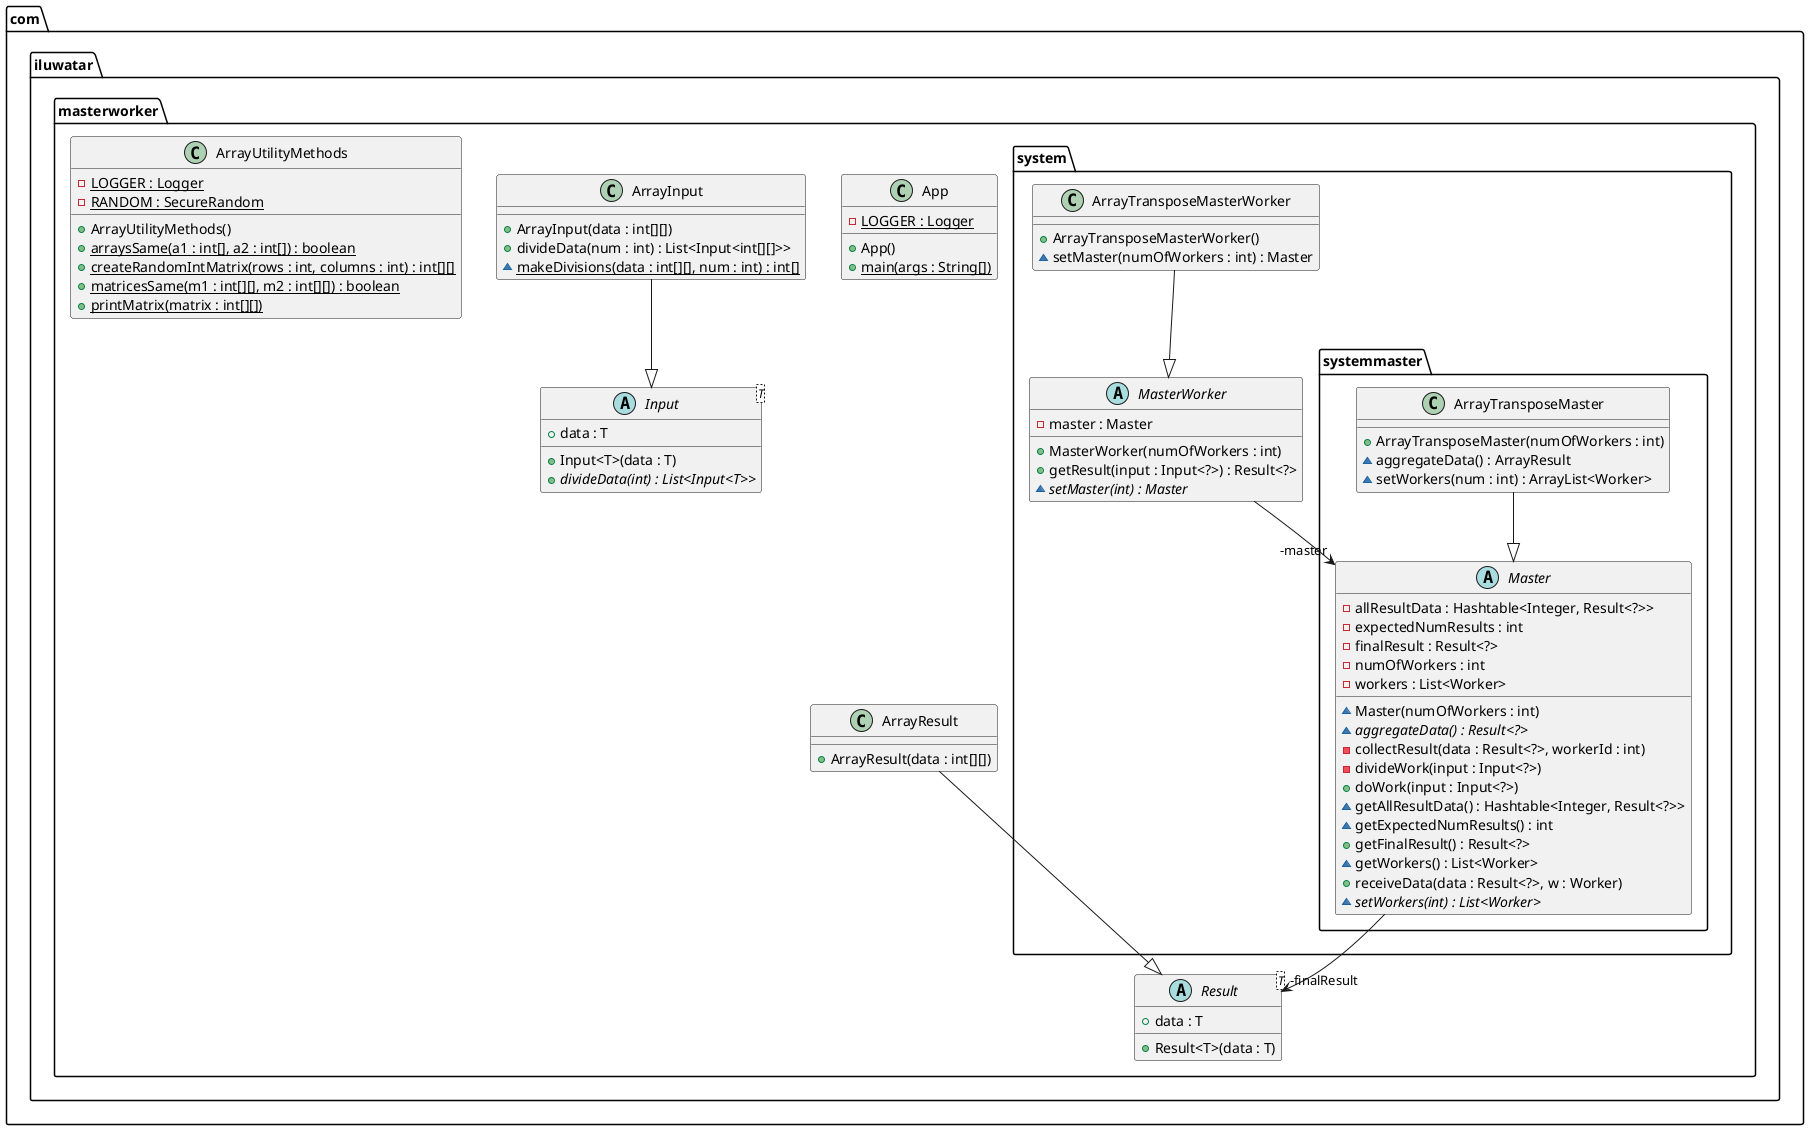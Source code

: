 @startuml
package com.iluwatar.masterworker.system.systemmaster {
  class ArrayTransposeMaster {
    + ArrayTransposeMaster(numOfWorkers : int)
    ~ aggregateData() : ArrayResult
    ~ setWorkers(num : int) : ArrayList<Worker>
  }
  abstract class Master {
    - allResultData : Hashtable<Integer, Result<?>>
    - expectedNumResults : int
    - finalResult : Result<?>
    - numOfWorkers : int
    - workers : List<Worker>
    ~ Master(numOfWorkers : int)
    ~ aggregateData() : Result<?> {abstract}
    - collectResult(data : Result<?>, workerId : int)
    - divideWork(input : Input<?>)
    + doWork(input : Input<?>)
    ~ getAllResultData() : Hashtable<Integer, Result<?>>
    ~ getExpectedNumResults() : int
    + getFinalResult() : Result<?>
    ~ getWorkers() : List<Worker>
    + receiveData(data : Result<?>, w : Worker)
    ~ setWorkers(int) : List<Worker> {abstract}
  }
}
package com.iluwatar.masterworker.system {
  class ArrayTransposeMasterWorker {
    + ArrayTransposeMasterWorker()
    ~ setMaster(numOfWorkers : int) : Master
  }
  abstract class MasterWorker {
    - master : Master
    + MasterWorker(numOfWorkers : int)
    + getResult(input : Input<?>) : Result<?>
    ~ setMaster(int) : Master {abstract}
  }
}
package com.iluwatar.masterworker {
  class App {
    - LOGGER : Logger {static}
    + App()
    + main(args : String[]) {static}
  }
  class ArrayInput {
    + ArrayInput(data : int[][])
    + divideData(num : int) : List<Input<int[][]>>
    ~ makeDivisions(data : int[][], num : int) : int[] {static}
  }
  class ArrayResult {
    + ArrayResult(data : int[][])
  }
  class ArrayUtilityMethods {
    - LOGGER : Logger {static}
    - RANDOM : SecureRandom {static}
    + ArrayUtilityMethods()
    + arraysSame(a1 : int[], a2 : int[]) : boolean {static}
    + createRandomIntMatrix(rows : int, columns : int) : int[][] {static}
    + matricesSame(m1 : int[][], m2 : int[][]) : boolean {static}
    + printMatrix(matrix : int[][]) {static}
  }
  abstract class Input<T> {
    + data : T
    + Input<T>(data : T)
    + divideData(int) : List<Input<T>> {abstract}
  }
  abstract class Result<T> {
    + data : T
    + Result<T>(data : T)
  }
}
Master -->  "-finalResult" Result
MasterWorker -->  "-master" Master
ArrayInput --|> Input 
ArrayResult --|> Result 
ArrayTransposeMasterWorker --|> MasterWorker 
ArrayTransposeMaster --|> Master 
@enduml